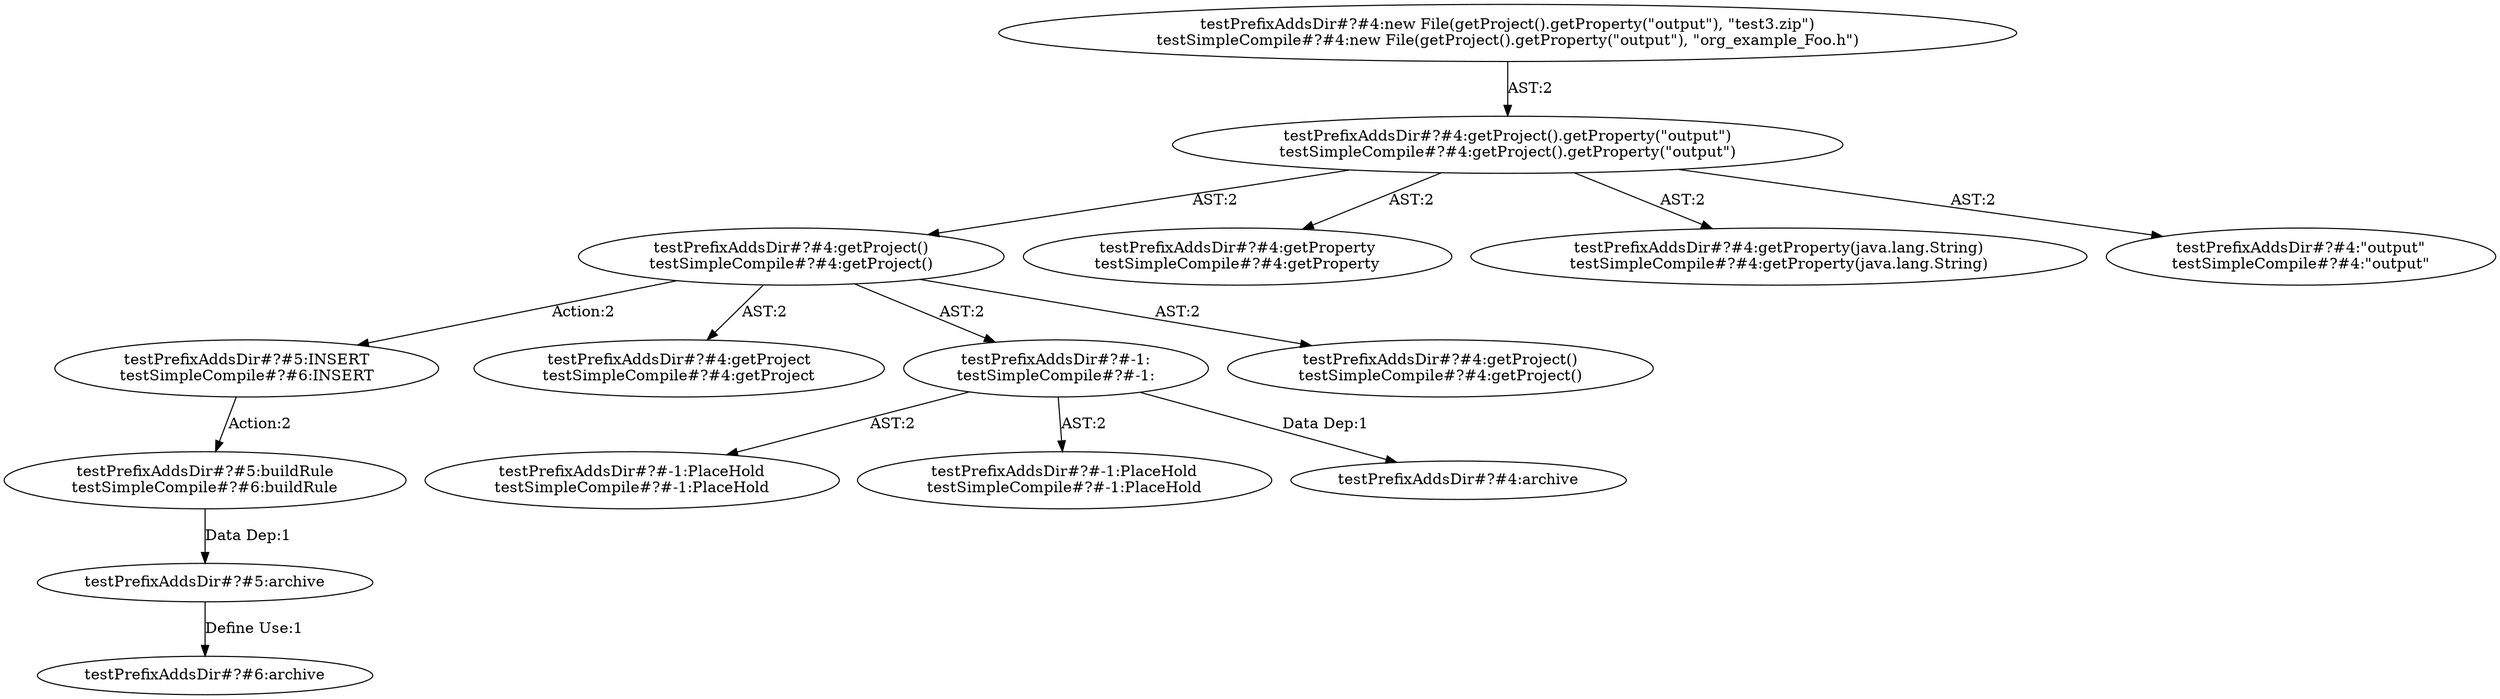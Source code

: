 digraph "Pattern" {
0 [label="testPrefixAddsDir#?#5:INSERT
testSimpleCompile#?#6:INSERT" shape=ellipse]
1 [label="testPrefixAddsDir#?#4:getProject()
testSimpleCompile#?#4:getProject()" shape=ellipse]
2 [label="testPrefixAddsDir#?#4:getProject().getProperty(\"output\")
testSimpleCompile#?#4:getProject().getProperty(\"output\")" shape=ellipse]
3 [label="testPrefixAddsDir#?#4:new File(getProject().getProperty(\"output\"), \"test3.zip\")
testSimpleCompile#?#4:new File(getProject().getProperty(\"output\"), \"org_example_Foo.h\")" shape=ellipse]
4 [label="testPrefixAddsDir#?#4:getProperty
testSimpleCompile#?#4:getProperty" shape=ellipse]
5 [label="testPrefixAddsDir#?#4:getProperty(java.lang.String)
testSimpleCompile#?#4:getProperty(java.lang.String)" shape=ellipse]
6 [label="testPrefixAddsDir#?#4:\"output\"
testSimpleCompile#?#4:\"output\"" shape=ellipse]
7 [label="testPrefixAddsDir#?#4:getProject
testSimpleCompile#?#4:getProject" shape=ellipse]
8 [label="testPrefixAddsDir#?#-1:
testSimpleCompile#?#-1:" shape=ellipse]
9 [label="testPrefixAddsDir#?#-1:PlaceHold
testSimpleCompile#?#-1:PlaceHold" shape=ellipse]
10 [label="testPrefixAddsDir#?#-1:PlaceHold
testSimpleCompile#?#-1:PlaceHold" shape=ellipse]
11 [label="testPrefixAddsDir#?#4:archive" shape=ellipse]
12 [label="testPrefixAddsDir#?#4:getProject()
testSimpleCompile#?#4:getProject()" shape=ellipse]
13 [label="testPrefixAddsDir#?#5:buildRule
testSimpleCompile#?#6:buildRule" shape=ellipse]
14 [label="testPrefixAddsDir#?#5:archive" shape=ellipse]
15 [label="testPrefixAddsDir#?#6:archive" shape=ellipse]
0 -> 13 [label="Action:2"];
1 -> 0 [label="Action:2"];
1 -> 7 [label="AST:2"];
1 -> 8 [label="AST:2"];
1 -> 12 [label="AST:2"];
2 -> 1 [label="AST:2"];
2 -> 4 [label="AST:2"];
2 -> 5 [label="AST:2"];
2 -> 6 [label="AST:2"];
3 -> 2 [label="AST:2"];
8 -> 9 [label="AST:2"];
8 -> 10 [label="AST:2"];
8 -> 11 [label="Data Dep:1"];
13 -> 14 [label="Data Dep:1"];
14 -> 15 [label="Define Use:1"];
}
